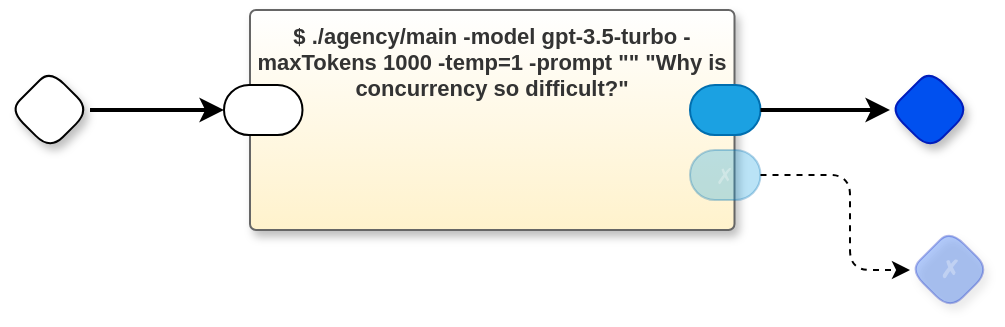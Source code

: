 <mxfile version="26.1.1">
  <diagram name="main" id="m0zTKrYATkNEm8Ja8VeW">
    <mxGraphModel dx="799" dy="521" grid="1" gridSize="10" guides="1" tooltips="1" connect="1" arrows="1" fold="1" page="1" pageScale="1" pageWidth="850" pageHeight="1100" math="0" shadow="0">
      <root>
        <mxCell id="0" />
        <mxCell id="1" parent="0" />
        <mxCell id="m3rVj-qdc9ypze6SkFHS-17" style="edgeStyle=orthogonalEdgeStyle;rounded=0;orthogonalLoop=1;jettySize=auto;html=1;exitX=1;exitY=0.5;exitDx=0;exitDy=0;exitPerimeter=0;strokeWidth=2;" parent="1" source="m3rVj-qdc9ypze6SkFHS-1" target="m3rVj-qdc9ypze6SkFHS-9" edge="1">
          <mxGeometry relative="1" as="geometry" />
        </mxCell>
        <mxCell id="m3rVj-qdc9ypze6SkFHS-1" value="" style="rhombus;whiteSpace=wrap;html=1;rounded=1;fontStyle=1;glass=0;sketch=0;fontSize=12;points=[[0,0.5,0,0,0],[0.5,0,0,0,0],[0.5,1,0,0,0],[1,0.5,0,0,0]];shadow=1;fontFamily=Helvetica;fontColor=default;" parent="1" vertex="1">
          <mxGeometry x="80" y="140" width="40" height="40" as="geometry" />
        </mxCell>
        <mxCell id="m3rVj-qdc9ypze6SkFHS-2" value="" style="rhombus;whiteSpace=wrap;html=1;rounded=1;fontStyle=1;glass=0;sketch=0;fontSize=12;points=[[0,0.5,0,0,0],[0.5,0,0,0,0],[0.5,1,0,0,0],[1,0.5,0,0,0]];shadow=1;fillColor=#0050ef;fontColor=#ffffff;strokeColor=#001DBC;fontFamily=Helvetica;" parent="1" vertex="1">
          <mxGeometry x="520" y="140" width="40" height="40" as="geometry" />
        </mxCell>
        <mxCell id="m3rVj-qdc9ypze6SkFHS-8" value="$ ./agency/main -model gpt-3.5-turbo -maxTokens 1000 -temp=1 -prompt &quot;&quot; &quot;Why is concurrency so difficult?&quot;" style="rounded=1;whiteSpace=wrap;html=1;sketch=0;container=1;recursiveResize=0;verticalAlign=top;arcSize=6;fontStyle=1;autosize=0;points=[];absoluteArcSize=1;shadow=1;strokeColor=#666666;fillColor=#FFFFFF;fontColor=#333333;connectable=0;gradientColor=#FFF2CC;fontFamily=Helvetica;fontSize=11;" parent="1" vertex="1">
          <mxGeometry x="200" y="110" width="242.25" height="110" as="geometry">
            <mxRectangle x="-98" y="-1230" width="99" height="26" as="alternateBounds" />
          </mxGeometry>
        </mxCell>
        <mxCell id="m3rVj-qdc9ypze6SkFHS-9" value="" style="rounded=1;whiteSpace=wrap;html=1;sketch=0;points=[[0,0.5,0,0,0],[1,0.5,0,0,0]];arcSize=50;fontFamily=Helvetica;fontSize=11;fontColor=default;" parent="m3rVj-qdc9ypze6SkFHS-8" vertex="1">
          <mxGeometry x="-13" y="37.5" width="39.25" height="25" as="geometry" />
        </mxCell>
        <mxCell id="m3rVj-qdc9ypze6SkFHS-10" value="" style="rounded=1;whiteSpace=wrap;html=1;sketch=0;points=[[0,0.5,0,0,0],[1,0.5,0,0,0]];fillColor=#1ba1e2;fontColor=#ffffff;strokeColor=#006EAF;arcSize=50;fontFamily=Helvetica;fontSize=11;" parent="m3rVj-qdc9ypze6SkFHS-8" vertex="1">
          <mxGeometry x="220" y="37.5" width="35.25" height="25" as="geometry" />
        </mxCell>
        <mxCell id="m3rVj-qdc9ypze6SkFHS-19" value="✗" style="rounded=1;whiteSpace=wrap;html=1;sketch=0;points=[[0,0.5,0,0,0],[1,0.5,0,0,0]];fillColor=#1ba1e2;fontColor=#ffffff;strokeColor=#006EAF;arcSize=50;fontFamily=Helvetica;fontSize=11;opacity=30;textOpacity=30;" parent="m3rVj-qdc9ypze6SkFHS-8" vertex="1">
          <mxGeometry x="220" y="70" width="35.25" height="25" as="geometry" />
        </mxCell>
        <mxCell id="m3rVj-qdc9ypze6SkFHS-16" style="edgeStyle=orthogonalEdgeStyle;rounded=0;orthogonalLoop=1;jettySize=auto;html=1;exitX=1;exitY=0.5;exitDx=0;exitDy=0;exitPerimeter=0;entryX=0;entryY=0.5;entryDx=0;entryDy=0;entryPerimeter=0;strokeWidth=2;" parent="1" source="m3rVj-qdc9ypze6SkFHS-10" target="m3rVj-qdc9ypze6SkFHS-2" edge="1">
          <mxGeometry relative="1" as="geometry" />
        </mxCell>
        <mxCell id="m3rVj-qdc9ypze6SkFHS-18" value="✗" style="rhombus;whiteSpace=wrap;html=1;rounded=1;fillColor=#0050ef;fontColor=#ffffff;strokeColor=#001DBC;fontStyle=1;glass=0;sketch=0;fontSize=12;points=[[0,0.5,0,0,0],[0.5,0,0,0,0],[0.5,1,0,0,0],[1,0.5,0,0,0]];shadow=1;opacity=30;textOpacity=30;" parent="1" vertex="1">
          <mxGeometry x="530" y="220" width="40" height="40" as="geometry" />
        </mxCell>
        <mxCell id="m3rVj-qdc9ypze6SkFHS-20" style="edgeStyle=orthogonalEdgeStyle;rounded=1;orthogonalLoop=1;jettySize=auto;html=1;exitX=1;exitY=0.5;exitDx=0;exitDy=0;exitPerimeter=0;entryX=0;entryY=0.5;entryDx=0;entryDy=0;entryPerimeter=0;curved=0;dashed=1;" parent="1" source="m3rVj-qdc9ypze6SkFHS-19" target="m3rVj-qdc9ypze6SkFHS-18" edge="1">
          <mxGeometry relative="1" as="geometry">
            <Array as="points">
              <mxPoint x="500" y="193" />
              <mxPoint x="500" y="240" />
            </Array>
          </mxGeometry>
        </mxCell>
      </root>
    </mxGraphModel>
  </diagram>
</mxfile>
